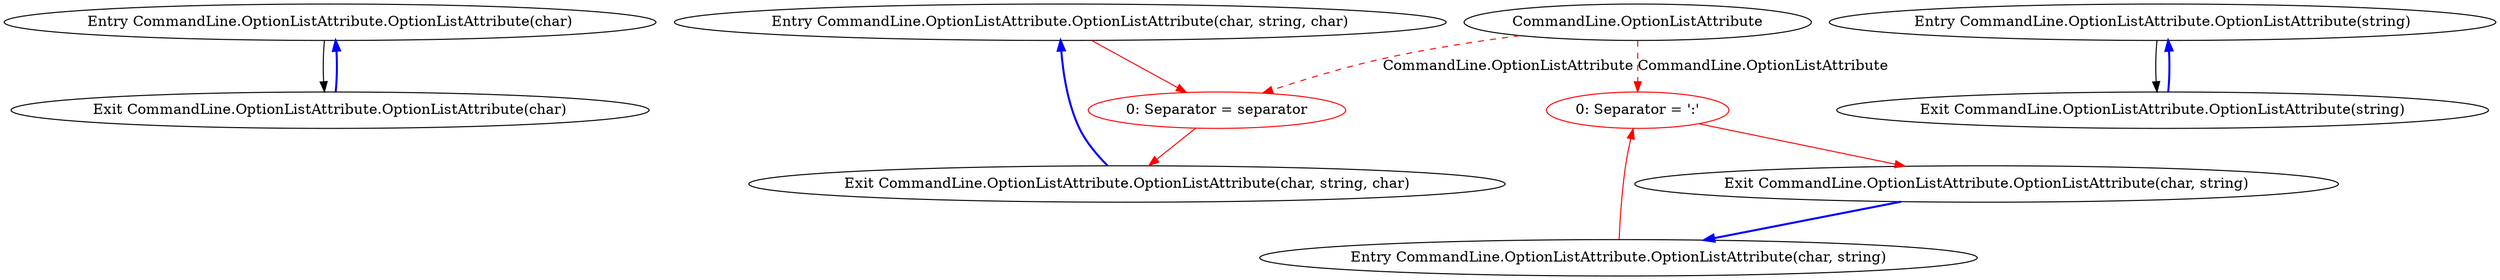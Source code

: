 digraph  {
m0_0 [cluster="CommandLine.OptionListAttribute.OptionListAttribute(char)", file="Program.cs", label="Entry CommandLine.OptionListAttribute.OptionListAttribute(char)", span="42-42"];
m0_1 [cluster="CommandLine.OptionListAttribute.OptionListAttribute(char)", file="Program.cs", label="Exit CommandLine.OptionListAttribute.OptionListAttribute(char)", span="42-42"];
m0_7 [cluster="CommandLine.OptionListAttribute.OptionListAttribute(char, string, char)", file="Program.cs", label="Entry CommandLine.OptionListAttribute.OptionListAttribute(char, string, char)", span="67-67"];
m0_8 [cluster="CommandLine.OptionListAttribute.OptionListAttribute(char, string, char)", color=red, community=0, file="Program.cs", label="0: Separator = separator", span="70-70"];
m0_9 [cluster="CommandLine.OptionListAttribute.OptionListAttribute(char, string, char)", file="Program.cs", label="Exit CommandLine.OptionListAttribute.OptionListAttribute(char, string, char)", span="67-67"];
m0_2 [cluster="CommandLine.OptionListAttribute.OptionListAttribute(string)", file="Program.cs", label="Entry CommandLine.OptionListAttribute.OptionListAttribute(string)", span="48-48"];
m0_3 [cluster="CommandLine.OptionListAttribute.OptionListAttribute(string)", file="Program.cs", label="Exit CommandLine.OptionListAttribute.OptionListAttribute(string)", span="48-48"];
m0_4 [cluster="CommandLine.OptionListAttribute.OptionListAttribute(char, string)", file="Program.cs", label="Entry CommandLine.OptionListAttribute.OptionListAttribute(char, string)", span="55-55"];
m0_5 [cluster="CommandLine.OptionListAttribute.OptionListAttribute(char, string)", color=red, community=0, file="Program.cs", label="0: Separator = ':'", span="58-58"];
m0_6 [cluster="CommandLine.OptionListAttribute.OptionListAttribute(char, string)", file="Program.cs", label="Exit CommandLine.OptionListAttribute.OptionListAttribute(char, string)", span="55-55"];
m0_10 [file="Program.cs", label="CommandLine.OptionListAttribute", span=""];
m0_0 -> m0_1  [key=0, style=solid];
m0_1 -> m0_0  [color=blue, key=0, style=bold];
m0_7 -> m0_8  [color=red, key=0, style=solid];
m0_8 -> m0_9  [color=red, key=0, style=solid];
m0_9 -> m0_7  [color=blue, key=0, style=bold];
m0_2 -> m0_3  [key=0, style=solid];
m0_3 -> m0_2  [color=blue, key=0, style=bold];
m0_4 -> m0_5  [color=red, key=0, style=solid];
m0_5 -> m0_6  [color=red, key=0, style=solid];
m0_6 -> m0_4  [color=blue, key=0, style=bold];
m0_10 -> m0_5  [color=red, key=1, label="CommandLine.OptionListAttribute", style=dashed];
m0_10 -> m0_8  [color=red, key=1, label="CommandLine.OptionListAttribute", style=dashed];
}
